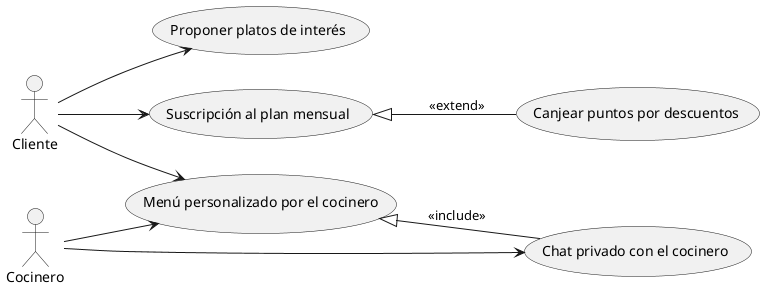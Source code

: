 @startuml
left to right direction

actor Cliente
actor Cocinero

usecase "Proponer platos de interés" as ProponerPlatos
usecase "Chat privado con el cocinero" as ChatCocinero
usecase "Menú personalizado por el cocinero" as MenuPersonalizado
usecase "Suscripción al plan mensual" as PlanMensual
usecase "Canjear puntos por descuentos" as CanjearPuntos

Cliente --> ProponerPlatos
Cliente --> MenuPersonalizado
Cliente --> PlanMensual

MenuPersonalizado <|-- ChatCocinero : <<include>>
PlanMensual <|-- CanjearPuntos : <<extend>>
Cocinero --> ChatCocinero
Cocinero --> MenuPersonalizado
@enduml
